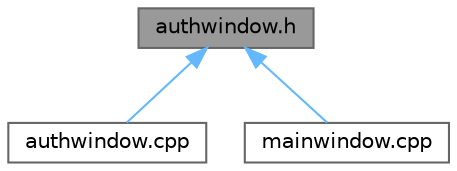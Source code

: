 digraph "authwindow.h"
{
 // LATEX_PDF_SIZE
  bgcolor="transparent";
  edge [fontname=Helvetica,fontsize=10,labelfontname=Helvetica,labelfontsize=10];
  node [fontname=Helvetica,fontsize=10,shape=box,height=0.2,width=0.4];
  Node1 [id="Node000001",label="authwindow.h",height=0.2,width=0.4,color="gray40", fillcolor="grey60", style="filled", fontcolor="black",tooltip=" "];
  Node1 -> Node2 [id="edge3_Node000001_Node000002",dir="back",color="steelblue1",style="solid",tooltip=" "];
  Node2 [id="Node000002",label="authwindow.cpp",height=0.2,width=0.4,color="grey40", fillcolor="white", style="filled",URL="$authwindow_8cpp.html",tooltip=" "];
  Node1 -> Node3 [id="edge4_Node000001_Node000003",dir="back",color="steelblue1",style="solid",tooltip=" "];
  Node3 [id="Node000003",label="mainwindow.cpp",height=0.2,width=0.4,color="grey40", fillcolor="white", style="filled",URL="$mainwindow_8cpp.html",tooltip=" "];
}
